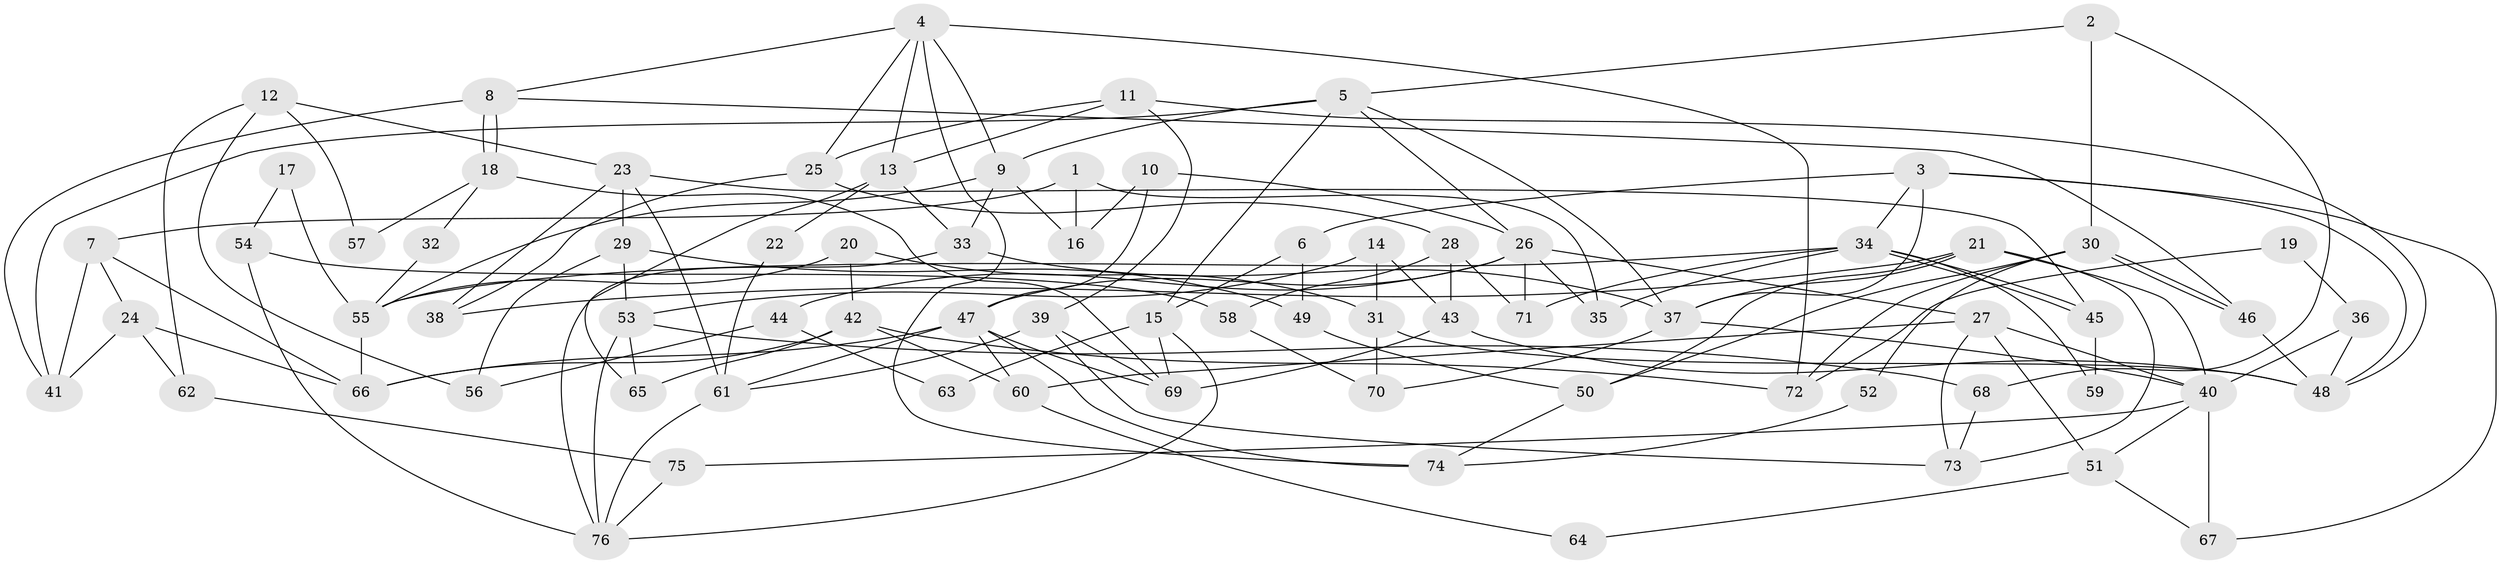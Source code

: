 // coarse degree distribution, {3: 0.19148936170212766, 8: 0.1276595744680851, 9: 0.0425531914893617, 4: 0.1276595744680851, 7: 0.10638297872340426, 6: 0.10638297872340426, 5: 0.1276595744680851, 2: 0.14893617021276595, 10: 0.02127659574468085}
// Generated by graph-tools (version 1.1) at 2025/41/03/06/25 10:41:53]
// undirected, 76 vertices, 152 edges
graph export_dot {
graph [start="1"]
  node [color=gray90,style=filled];
  1;
  2;
  3;
  4;
  5;
  6;
  7;
  8;
  9;
  10;
  11;
  12;
  13;
  14;
  15;
  16;
  17;
  18;
  19;
  20;
  21;
  22;
  23;
  24;
  25;
  26;
  27;
  28;
  29;
  30;
  31;
  32;
  33;
  34;
  35;
  36;
  37;
  38;
  39;
  40;
  41;
  42;
  43;
  44;
  45;
  46;
  47;
  48;
  49;
  50;
  51;
  52;
  53;
  54;
  55;
  56;
  57;
  58;
  59;
  60;
  61;
  62;
  63;
  64;
  65;
  66;
  67;
  68;
  69;
  70;
  71;
  72;
  73;
  74;
  75;
  76;
  1 -- 16;
  1 -- 7;
  1 -- 35;
  2 -- 5;
  2 -- 68;
  2 -- 30;
  3 -- 34;
  3 -- 48;
  3 -- 6;
  3 -- 37;
  3 -- 67;
  4 -- 8;
  4 -- 74;
  4 -- 9;
  4 -- 13;
  4 -- 25;
  4 -- 72;
  5 -- 37;
  5 -- 15;
  5 -- 9;
  5 -- 26;
  5 -- 41;
  6 -- 15;
  6 -- 49;
  7 -- 66;
  7 -- 24;
  7 -- 41;
  8 -- 41;
  8 -- 18;
  8 -- 18;
  8 -- 46;
  9 -- 16;
  9 -- 33;
  9 -- 55;
  10 -- 47;
  10 -- 26;
  10 -- 16;
  11 -- 25;
  11 -- 13;
  11 -- 39;
  11 -- 48;
  12 -- 62;
  12 -- 23;
  12 -- 56;
  12 -- 57;
  13 -- 33;
  13 -- 22;
  13 -- 65;
  14 -- 43;
  14 -- 31;
  14 -- 53;
  15 -- 69;
  15 -- 76;
  15 -- 63;
  17 -- 55;
  17 -- 54;
  18 -- 69;
  18 -- 32;
  18 -- 57;
  19 -- 72;
  19 -- 36;
  20 -- 55;
  20 -- 42;
  20 -- 31;
  21 -- 73;
  21 -- 40;
  21 -- 37;
  21 -- 38;
  21 -- 50;
  22 -- 61;
  23 -- 61;
  23 -- 29;
  23 -- 38;
  23 -- 45;
  24 -- 41;
  24 -- 66;
  24 -- 62;
  25 -- 38;
  25 -- 28;
  26 -- 47;
  26 -- 27;
  26 -- 35;
  26 -- 44;
  26 -- 71;
  27 -- 40;
  27 -- 51;
  27 -- 60;
  27 -- 73;
  28 -- 71;
  28 -- 43;
  28 -- 58;
  29 -- 49;
  29 -- 53;
  29 -- 56;
  30 -- 46;
  30 -- 46;
  30 -- 50;
  30 -- 52;
  30 -- 72;
  31 -- 48;
  31 -- 70;
  32 -- 55;
  33 -- 37;
  33 -- 76;
  34 -- 35;
  34 -- 45;
  34 -- 45;
  34 -- 55;
  34 -- 59;
  34 -- 71;
  36 -- 40;
  36 -- 48;
  37 -- 40;
  37 -- 70;
  39 -- 69;
  39 -- 61;
  39 -- 73;
  40 -- 67;
  40 -- 51;
  40 -- 75;
  42 -- 72;
  42 -- 60;
  42 -- 65;
  42 -- 66;
  43 -- 48;
  43 -- 69;
  44 -- 56;
  44 -- 63;
  45 -- 59;
  46 -- 48;
  47 -- 61;
  47 -- 66;
  47 -- 60;
  47 -- 69;
  47 -- 74;
  49 -- 50;
  50 -- 74;
  51 -- 64;
  51 -- 67;
  52 -- 74;
  53 -- 65;
  53 -- 68;
  53 -- 76;
  54 -- 58;
  54 -- 76;
  55 -- 66;
  58 -- 70;
  60 -- 64;
  61 -- 76;
  62 -- 75;
  68 -- 73;
  75 -- 76;
}
